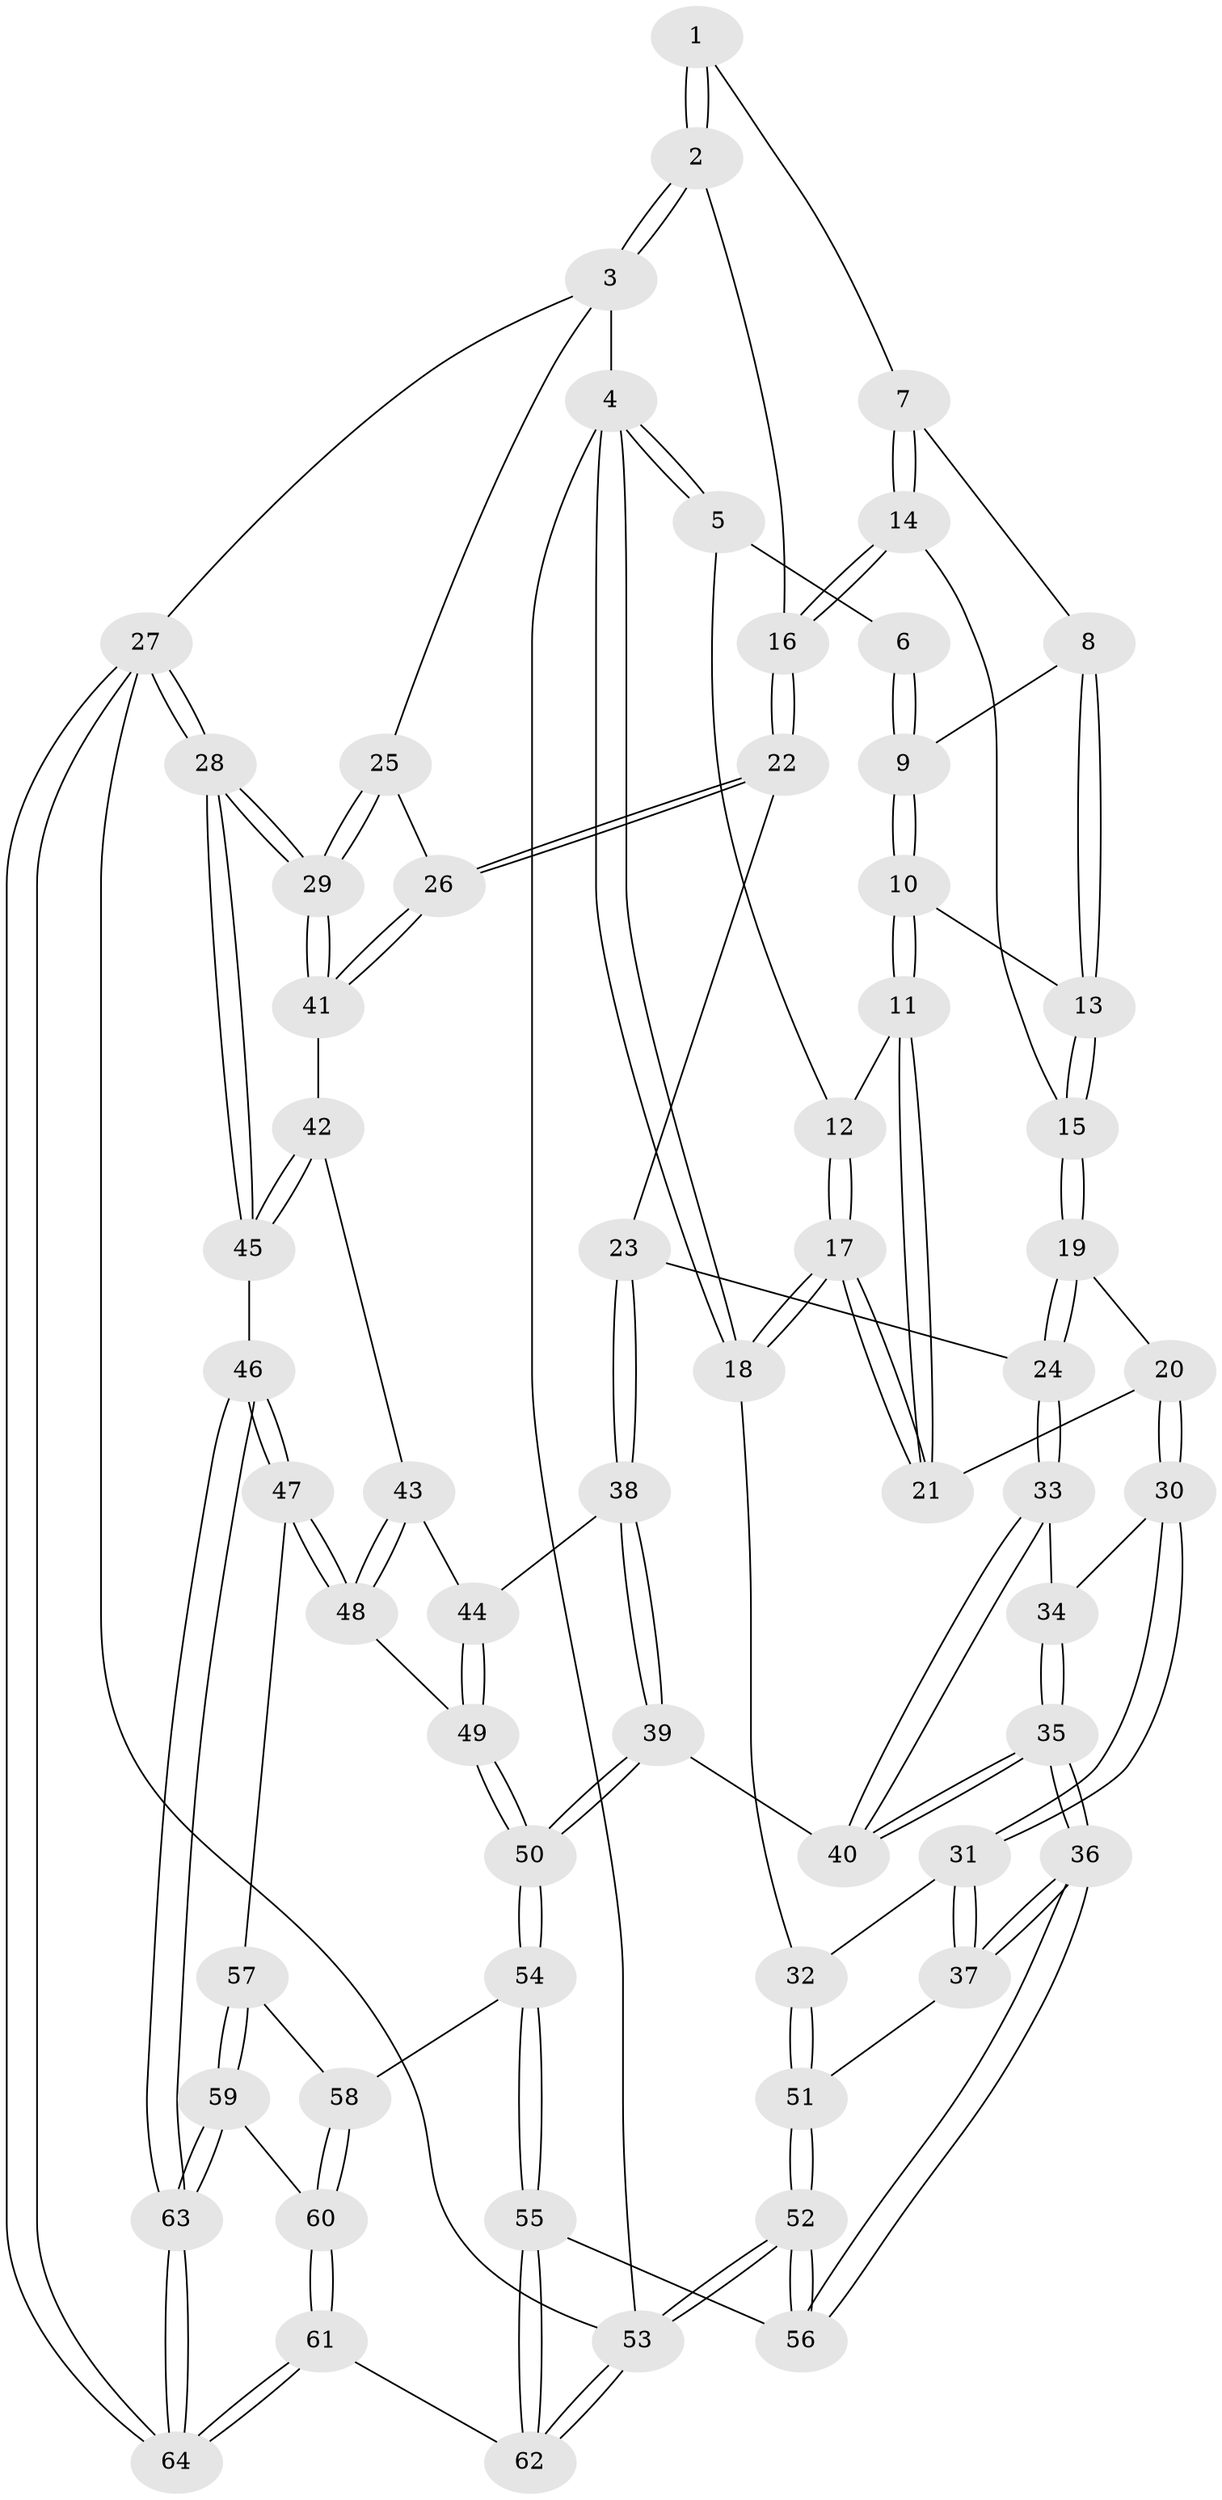 // Generated by graph-tools (version 1.1) at 2025/11/02/27/25 16:11:53]
// undirected, 64 vertices, 157 edges
graph export_dot {
graph [start="1"]
  node [color=gray90,style=filled];
  1 [pos="+0.5641233887271917+0"];
  2 [pos="+0.7912469011460994+0"];
  3 [pos="+1+0"];
  4 [pos="+0+0"];
  5 [pos="+0.07747395010810035+0"];
  6 [pos="+0.3434879808769187+0"];
  7 [pos="+0.48194246017609554+0.1020001536645474"];
  8 [pos="+0.4504394524625765+0.1006847088433902"];
  9 [pos="+0.34501922861284584+0.002364990874162944"];
  10 [pos="+0.307902563500967+0.1708641180940229"];
  11 [pos="+0.2616267309198961+0.19864245321130006"];
  12 [pos="+0.12660085158085285+0.0434968541106582"];
  13 [pos="+0.3232187273749832+0.1729401915055041"];
  14 [pos="+0.5338226036595443+0.20667447683384907"];
  15 [pos="+0.44539412428496883+0.22375341863817996"];
  16 [pos="+0.6422729926562117+0.24642475078544948"];
  17 [pos="+0+0.3469558660831913"];
  18 [pos="+0+0.3912648998410625"];
  19 [pos="+0.3843639100782782+0.4007509481709492"];
  20 [pos="+0.3314294885752033+0.41219452572629306"];
  21 [pos="+0.23803269177909178+0.2576349789623787"];
  22 [pos="+0.6979782748368035+0.4157186210464959"];
  23 [pos="+0.6751703727855315+0.42802905197315944"];
  24 [pos="+0.6442272649796384+0.4384068885717501"];
  25 [pos="+1+0"];
  26 [pos="+0.7329718665314866+0.4266592294703373"];
  27 [pos="+1+1"];
  28 [pos="+1+0.7937001838108951"];
  29 [pos="+1+0.5451044698175318"];
  30 [pos="+0.31772881556684257+0.4390942885544404"];
  31 [pos="+0.2250311720456826+0.5078486153144406"];
  32 [pos="+0+0.427375943614516"];
  33 [pos="+0.4686658935989983+0.6310437287890602"];
  34 [pos="+0.36415673026899587+0.5218173291451457"];
  35 [pos="+0.27635083091683704+0.7669325120055142"];
  36 [pos="+0.27615556125096885+0.7670873930495821"];
  37 [pos="+0.24651877671528047+0.7284199925554805"];
  38 [pos="+0.6213473845016245+0.6793427123200246"];
  39 [pos="+0.5562142613679028+0.740031645957631"];
  40 [pos="+0.4652754180183786+0.643190662633417"];
  41 [pos="+0.750050194886196+0.4464179561070451"];
  42 [pos="+0.7794489828581159+0.5454316604421577"];
  43 [pos="+0.7303692576221732+0.6792534024791715"];
  44 [pos="+0.6838231610281281+0.7096855169142648"];
  45 [pos="+0.953205158197065+0.7652587952235891"];
  46 [pos="+0.8030812092364393+0.8505386923469"];
  47 [pos="+0.800437465674769+0.8496005193780414"];
  48 [pos="+0.7754998631887975+0.8093809418583627"];
  49 [pos="+0.6730615059959544+0.7411565064490424"];
  50 [pos="+0.5757267175979369+0.8170285003880398"];
  51 [pos="+0+0.5842281278261289"];
  52 [pos="+0+1"];
  53 [pos="+0+1"];
  54 [pos="+0.573893535555086+0.8469444600206346"];
  55 [pos="+0.3948787325701635+0.9584713386689278"];
  56 [pos="+0.2764837519663451+0.8092752566564644"];
  57 [pos="+0.6826959439031259+0.8607286747637855"];
  58 [pos="+0.5936827759702423+0.8551727465073932"];
  59 [pos="+0.6952128630391938+0.9956182612486274"];
  60 [pos="+0.6371501951730216+0.9541546189570208"];
  61 [pos="+0.5197995673974406+1"];
  62 [pos="+0.39980334650747923+1"];
  63 [pos="+0.8137797385797538+1"];
  64 [pos="+0.85376832372599+1"];
  1 -- 2;
  1 -- 2;
  1 -- 7;
  2 -- 3;
  2 -- 3;
  2 -- 16;
  3 -- 4;
  3 -- 25;
  3 -- 27;
  4 -- 5;
  4 -- 5;
  4 -- 18;
  4 -- 18;
  4 -- 53;
  5 -- 6;
  5 -- 12;
  6 -- 9;
  6 -- 9;
  7 -- 8;
  7 -- 14;
  7 -- 14;
  8 -- 9;
  8 -- 13;
  8 -- 13;
  9 -- 10;
  9 -- 10;
  10 -- 11;
  10 -- 11;
  10 -- 13;
  11 -- 12;
  11 -- 21;
  11 -- 21;
  12 -- 17;
  12 -- 17;
  13 -- 15;
  13 -- 15;
  14 -- 15;
  14 -- 16;
  14 -- 16;
  15 -- 19;
  15 -- 19;
  16 -- 22;
  16 -- 22;
  17 -- 18;
  17 -- 18;
  17 -- 21;
  17 -- 21;
  18 -- 32;
  19 -- 20;
  19 -- 24;
  19 -- 24;
  20 -- 21;
  20 -- 30;
  20 -- 30;
  22 -- 23;
  22 -- 26;
  22 -- 26;
  23 -- 24;
  23 -- 38;
  23 -- 38;
  24 -- 33;
  24 -- 33;
  25 -- 26;
  25 -- 29;
  25 -- 29;
  26 -- 41;
  26 -- 41;
  27 -- 28;
  27 -- 28;
  27 -- 64;
  27 -- 64;
  27 -- 53;
  28 -- 29;
  28 -- 29;
  28 -- 45;
  28 -- 45;
  29 -- 41;
  29 -- 41;
  30 -- 31;
  30 -- 31;
  30 -- 34;
  31 -- 32;
  31 -- 37;
  31 -- 37;
  32 -- 51;
  32 -- 51;
  33 -- 34;
  33 -- 40;
  33 -- 40;
  34 -- 35;
  34 -- 35;
  35 -- 36;
  35 -- 36;
  35 -- 40;
  35 -- 40;
  36 -- 37;
  36 -- 37;
  36 -- 56;
  36 -- 56;
  37 -- 51;
  38 -- 39;
  38 -- 39;
  38 -- 44;
  39 -- 40;
  39 -- 50;
  39 -- 50;
  41 -- 42;
  42 -- 43;
  42 -- 45;
  42 -- 45;
  43 -- 44;
  43 -- 48;
  43 -- 48;
  44 -- 49;
  44 -- 49;
  45 -- 46;
  46 -- 47;
  46 -- 47;
  46 -- 63;
  46 -- 63;
  47 -- 48;
  47 -- 48;
  47 -- 57;
  48 -- 49;
  49 -- 50;
  49 -- 50;
  50 -- 54;
  50 -- 54;
  51 -- 52;
  51 -- 52;
  52 -- 53;
  52 -- 53;
  52 -- 56;
  52 -- 56;
  53 -- 62;
  53 -- 62;
  54 -- 55;
  54 -- 55;
  54 -- 58;
  55 -- 56;
  55 -- 62;
  55 -- 62;
  57 -- 58;
  57 -- 59;
  57 -- 59;
  58 -- 60;
  58 -- 60;
  59 -- 60;
  59 -- 63;
  59 -- 63;
  60 -- 61;
  60 -- 61;
  61 -- 62;
  61 -- 64;
  61 -- 64;
  63 -- 64;
  63 -- 64;
}
